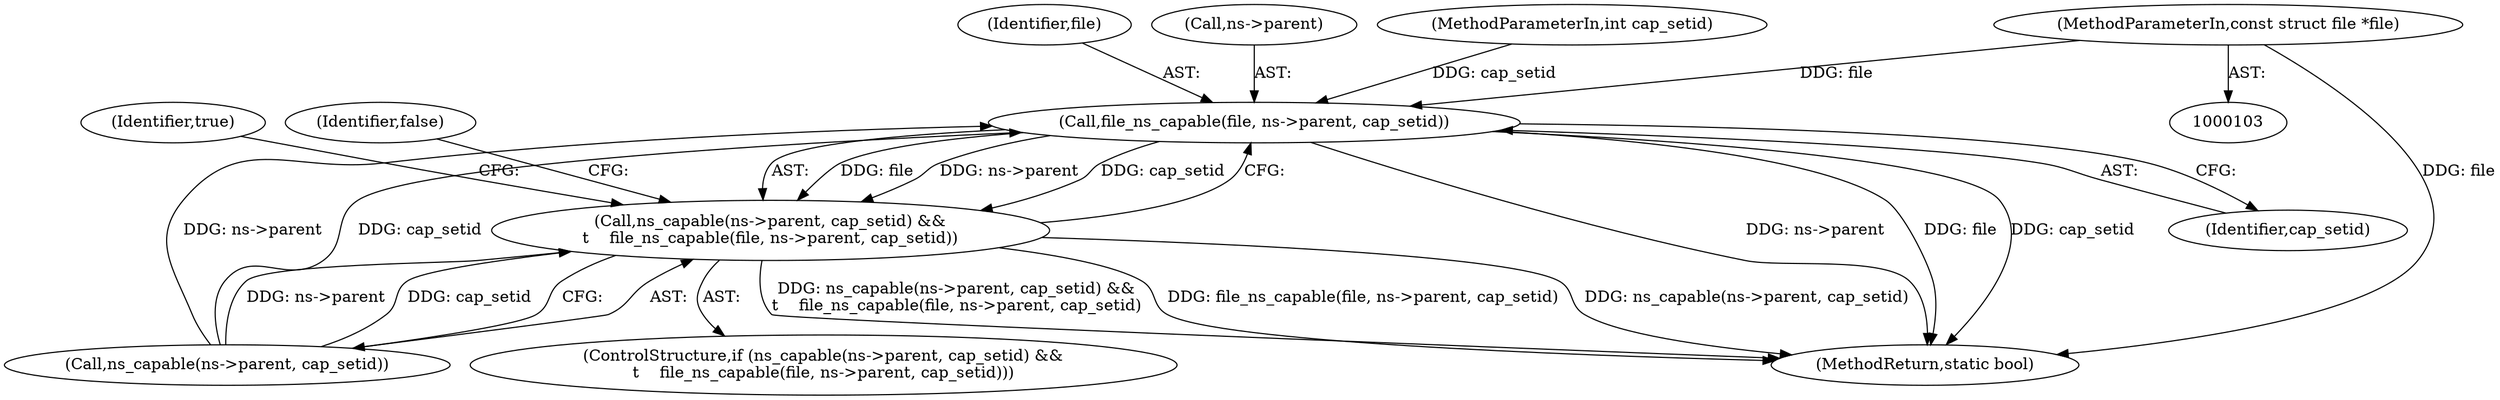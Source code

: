 digraph "0_linux_6708075f104c3c9b04b23336bb0366ca30c3931b_0@pointer" {
"1000104" [label="(MethodParameterIn,const struct file *file)"];
"1000188" [label="(Call,file_ns_capable(file, ns->parent, cap_setid))"];
"1000182" [label="(Call,ns_capable(ns->parent, cap_setid) &&\n\t    file_ns_capable(file, ns->parent, cap_setid))"];
"1000197" [label="(Identifier,false)"];
"1000198" [label="(MethodReturn,static bool)"];
"1000193" [label="(Identifier,cap_setid)"];
"1000182" [label="(Call,ns_capable(ns->parent, cap_setid) &&\n\t    file_ns_capable(file, ns->parent, cap_setid))"];
"1000188" [label="(Call,file_ns_capable(file, ns->parent, cap_setid))"];
"1000190" [label="(Call,ns->parent)"];
"1000106" [label="(MethodParameterIn,int cap_setid)"];
"1000195" [label="(Identifier,true)"];
"1000181" [label="(ControlStructure,if (ns_capable(ns->parent, cap_setid) &&\n\t    file_ns_capable(file, ns->parent, cap_setid)))"];
"1000183" [label="(Call,ns_capable(ns->parent, cap_setid))"];
"1000189" [label="(Identifier,file)"];
"1000104" [label="(MethodParameterIn,const struct file *file)"];
"1000104" -> "1000103"  [label="AST: "];
"1000104" -> "1000198"  [label="DDG: file"];
"1000104" -> "1000188"  [label="DDG: file"];
"1000188" -> "1000182"  [label="AST: "];
"1000188" -> "1000193"  [label="CFG: "];
"1000189" -> "1000188"  [label="AST: "];
"1000190" -> "1000188"  [label="AST: "];
"1000193" -> "1000188"  [label="AST: "];
"1000182" -> "1000188"  [label="CFG: "];
"1000188" -> "1000198"  [label="DDG: ns->parent"];
"1000188" -> "1000198"  [label="DDG: file"];
"1000188" -> "1000198"  [label="DDG: cap_setid"];
"1000188" -> "1000182"  [label="DDG: file"];
"1000188" -> "1000182"  [label="DDG: ns->parent"];
"1000188" -> "1000182"  [label="DDG: cap_setid"];
"1000183" -> "1000188"  [label="DDG: ns->parent"];
"1000183" -> "1000188"  [label="DDG: cap_setid"];
"1000106" -> "1000188"  [label="DDG: cap_setid"];
"1000182" -> "1000181"  [label="AST: "];
"1000182" -> "1000183"  [label="CFG: "];
"1000183" -> "1000182"  [label="AST: "];
"1000195" -> "1000182"  [label="CFG: "];
"1000197" -> "1000182"  [label="CFG: "];
"1000182" -> "1000198"  [label="DDG: ns_capable(ns->parent, cap_setid) &&\n\t    file_ns_capable(file, ns->parent, cap_setid)"];
"1000182" -> "1000198"  [label="DDG: file_ns_capable(file, ns->parent, cap_setid)"];
"1000182" -> "1000198"  [label="DDG: ns_capable(ns->parent, cap_setid)"];
"1000183" -> "1000182"  [label="DDG: ns->parent"];
"1000183" -> "1000182"  [label="DDG: cap_setid"];
}
